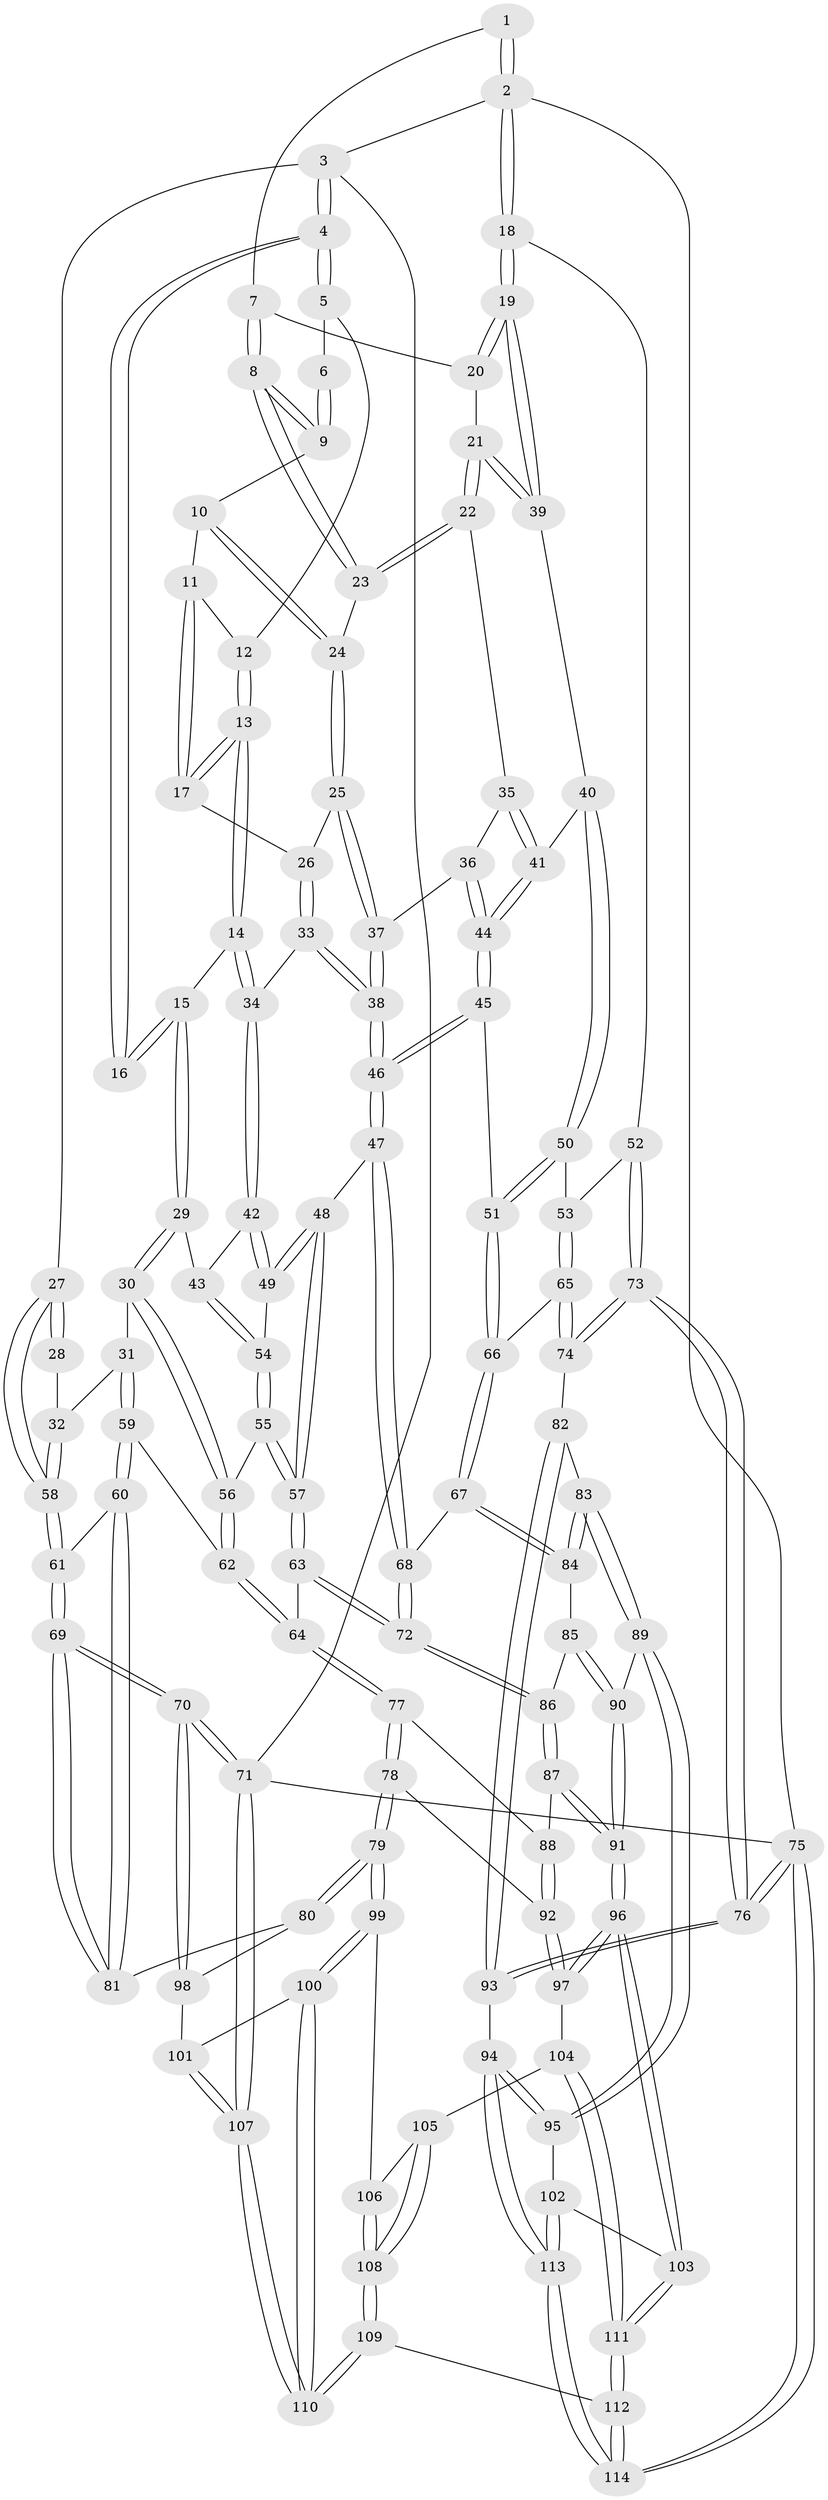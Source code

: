 // Generated by graph-tools (version 1.1) at 2025/51/03/09/25 03:51:08]
// undirected, 114 vertices, 282 edges
graph export_dot {
graph [start="1"]
  node [color=gray90,style=filled];
  1 [pos="+0.9934201991559045+0"];
  2 [pos="+1+0"];
  3 [pos="+0+0"];
  4 [pos="+0.18810195401131066+0"];
  5 [pos="+0.41108154918530826+0"];
  6 [pos="+0.6833851598946549+0"];
  7 [pos="+0.8333376719843983+0.06977017979167667"];
  8 [pos="+0.8267556126713684+0.07553187832310566"];
  9 [pos="+0.6835254878258+0.025461278550539024"];
  10 [pos="+0.6580941711124952+0.06613116583825332"];
  11 [pos="+0.5761867290210679+0.06931108369282996"];
  12 [pos="+0.45311211315259564+0"];
  13 [pos="+0.4540783238995784+0.15132309200658195"];
  14 [pos="+0.4535457219597044+0.15192863091786363"];
  15 [pos="+0.3741011517837786+0.17102973643144573"];
  16 [pos="+0.313821911781736+0.10581541303670587"];
  17 [pos="+0.526937140739499+0.13048495212857317"];
  18 [pos="+1+0.10678000125396314"];
  19 [pos="+1+0.11560139719808608"];
  20 [pos="+0.8600130267479182+0.07921809147934394"];
  21 [pos="+0.9696596327155398+0.19560664286288793"];
  22 [pos="+0.809307824684214+0.16695904695136604"];
  23 [pos="+0.8063338302541516+0.15967746739205077"];
  24 [pos="+0.6753272110629693+0.14220232222830811"];
  25 [pos="+0.6549328265509549+0.18186848081428594"];
  26 [pos="+0.5889024425229065+0.17721807251403726"];
  27 [pos="+0+0"];
  28 [pos="+0.25762881493990275+0.14261496821456576"];
  29 [pos="+0.3546518657255574+0.22054895563840643"];
  30 [pos="+0.18830154851219225+0.31162638750009725"];
  31 [pos="+0.1814181083388478+0.3107535357509051"];
  32 [pos="+0.10197105760689995+0.2672414334308421"];
  33 [pos="+0.5477926307710386+0.24316778515295193"];
  34 [pos="+0.5075894486246015+0.24673146225792247"];
  35 [pos="+0.8054076089864609+0.190939172079477"];
  36 [pos="+0.729765127996422+0.24837850373677453"];
  37 [pos="+0.6623446283401236+0.23068488185080824"];
  38 [pos="+0.6311785528512212+0.28485648238043115"];
  39 [pos="+0.9913727378798908+0.2033169620054413"];
  40 [pos="+0.9018982679927825+0.2949821191302362"];
  41 [pos="+0.8383647828583193+0.27980309011792015"];
  42 [pos="+0.5049945950944891+0.2554938939594133"];
  43 [pos="+0.40416980032802974+0.31178618978253886"];
  44 [pos="+0.7665985542144713+0.3403789574541149"];
  45 [pos="+0.7493037425050748+0.38352459571781267"];
  46 [pos="+0.6311619333521101+0.4199495439292137"];
  47 [pos="+0.6304437584823183+0.42071830677980676"];
  48 [pos="+0.6070628184495211+0.4308693299655787"];
  49 [pos="+0.5259765458567676+0.3514610763294325"];
  50 [pos="+0.9165244321978738+0.3708729628476245"];
  51 [pos="+0.8202926289843776+0.42342839037684804"];
  52 [pos="+1+0.3697774583466071"];
  53 [pos="+0.9763676822380772+0.40617711695366837"];
  54 [pos="+0.40550795821287894+0.33857922454407346"];
  55 [pos="+0.38874718562654076+0.3699652367096528"];
  56 [pos="+0.30340482216463077+0.3983570025575996"];
  57 [pos="+0.514449374619653+0.5387053322213051"];
  58 [pos="+0+0.1875009299975612"];
  59 [pos="+0.17278946850034943+0.5578718453341186"];
  60 [pos="+0.154298479234942+0.5754113741292022"];
  61 [pos="+0+0.45421165325358137"];
  62 [pos="+0.30862161926334486+0.5181968282962359"];
  63 [pos="+0.5063562880149561+0.5589387859744468"];
  64 [pos="+0.4192183895086034+0.5841701149023355"];
  65 [pos="+0.9006349653177487+0.5634448582106879"];
  66 [pos="+0.8620468554864247+0.5576398141593759"];
  67 [pos="+0.7855845208671468+0.5968795694379563"];
  68 [pos="+0.7519367509938641+0.560517420926569"];
  69 [pos="+0+0.6390470961772693"];
  70 [pos="+0+0.9061674973589506"];
  71 [pos="+0+1"];
  72 [pos="+0.5218981909663647+0.5803233537334066"];
  73 [pos="+1+0.6517218971654879"];
  74 [pos="+0.9133937884704538+0.5722660740555053"];
  75 [pos="+1+1"];
  76 [pos="+1+0.7860996212531689"];
  77 [pos="+0.3584227967057152+0.6866707487796581"];
  78 [pos="+0.26506521396590027+0.774737648962539"];
  79 [pos="+0.25345650841848644+0.7796368638334713"];
  80 [pos="+0.17627477994965995+0.7197837306339977"];
  81 [pos="+0.1695051636483051+0.7033393187666218"];
  82 [pos="+0.9034897271401077+0.7517095153735533"];
  83 [pos="+0.8785273419643265+0.7539921840540492"];
  84 [pos="+0.7511870515416954+0.6571439944050719"];
  85 [pos="+0.7396181231338171+0.6646442649893557"];
  86 [pos="+0.577800747123098+0.6597782803179215"];
  87 [pos="+0.5659710018326962+0.7333653401515704"];
  88 [pos="+0.4758382789959267+0.7696133187110903"];
  89 [pos="+0.7971387388327005+0.8439728022026216"];
  90 [pos="+0.7340927587157072+0.796663007119821"];
  91 [pos="+0.6060458594030957+0.8504332148937503"];
  92 [pos="+0.43588569875470834+0.8329037283934005"];
  93 [pos="+1+0.8229794235698791"];
  94 [pos="+0.8755925215716002+0.9564458340240335"];
  95 [pos="+0.8102250758719868+0.8986750935329375"];
  96 [pos="+0.5943169349706634+0.8975843846707279"];
  97 [pos="+0.45869555624937774+0.8732359503760166"];
  98 [pos="+0+0.8182643965708596"];
  99 [pos="+0.25093209983611686+0.8032755540578781"];
  100 [pos="+0.20952157864933174+0.8636074184888576"];
  101 [pos="+0.13878164841840507+0.8971422012252028"];
  102 [pos="+0.7006393931951762+0.9341638574865166"];
  103 [pos="+0.6025652839203663+0.9262163865440112"];
  104 [pos="+0.4250081245630796+0.9176598442875"];
  105 [pos="+0.41751305964583757+0.9242089548819961"];
  106 [pos="+0.3032592018252503+0.8813745103904091"];
  107 [pos="+0+1"];
  108 [pos="+0.364113729693025+1"];
  109 [pos="+0.3641612137928636+1"];
  110 [pos="+0.21253369767040003+1"];
  111 [pos="+0.5761625974181939+1"];
  112 [pos="+0.5446433227453487+1"];
  113 [pos="+0.8611410427040774+1"];
  114 [pos="+0.8648916627635014+1"];
  1 -- 2;
  1 -- 2;
  1 -- 7;
  2 -- 3;
  2 -- 18;
  2 -- 18;
  2 -- 75;
  3 -- 4;
  3 -- 4;
  3 -- 27;
  3 -- 71;
  4 -- 5;
  4 -- 5;
  4 -- 16;
  4 -- 16;
  5 -- 6;
  5 -- 12;
  6 -- 9;
  6 -- 9;
  7 -- 8;
  7 -- 8;
  7 -- 20;
  8 -- 9;
  8 -- 9;
  8 -- 23;
  8 -- 23;
  9 -- 10;
  10 -- 11;
  10 -- 24;
  10 -- 24;
  11 -- 12;
  11 -- 17;
  11 -- 17;
  12 -- 13;
  12 -- 13;
  13 -- 14;
  13 -- 14;
  13 -- 17;
  13 -- 17;
  14 -- 15;
  14 -- 34;
  14 -- 34;
  15 -- 16;
  15 -- 16;
  15 -- 29;
  15 -- 29;
  17 -- 26;
  18 -- 19;
  18 -- 19;
  18 -- 52;
  19 -- 20;
  19 -- 20;
  19 -- 39;
  19 -- 39;
  20 -- 21;
  21 -- 22;
  21 -- 22;
  21 -- 39;
  21 -- 39;
  22 -- 23;
  22 -- 23;
  22 -- 35;
  23 -- 24;
  24 -- 25;
  24 -- 25;
  25 -- 26;
  25 -- 37;
  25 -- 37;
  26 -- 33;
  26 -- 33;
  27 -- 28;
  27 -- 28;
  27 -- 58;
  27 -- 58;
  28 -- 32;
  29 -- 30;
  29 -- 30;
  29 -- 43;
  30 -- 31;
  30 -- 56;
  30 -- 56;
  31 -- 32;
  31 -- 59;
  31 -- 59;
  32 -- 58;
  32 -- 58;
  33 -- 34;
  33 -- 38;
  33 -- 38;
  34 -- 42;
  34 -- 42;
  35 -- 36;
  35 -- 41;
  35 -- 41;
  36 -- 37;
  36 -- 44;
  36 -- 44;
  37 -- 38;
  37 -- 38;
  38 -- 46;
  38 -- 46;
  39 -- 40;
  40 -- 41;
  40 -- 50;
  40 -- 50;
  41 -- 44;
  41 -- 44;
  42 -- 43;
  42 -- 49;
  42 -- 49;
  43 -- 54;
  43 -- 54;
  44 -- 45;
  44 -- 45;
  45 -- 46;
  45 -- 46;
  45 -- 51;
  46 -- 47;
  46 -- 47;
  47 -- 48;
  47 -- 68;
  47 -- 68;
  48 -- 49;
  48 -- 49;
  48 -- 57;
  48 -- 57;
  49 -- 54;
  50 -- 51;
  50 -- 51;
  50 -- 53;
  51 -- 66;
  51 -- 66;
  52 -- 53;
  52 -- 73;
  52 -- 73;
  53 -- 65;
  53 -- 65;
  54 -- 55;
  54 -- 55;
  55 -- 56;
  55 -- 57;
  55 -- 57;
  56 -- 62;
  56 -- 62;
  57 -- 63;
  57 -- 63;
  58 -- 61;
  58 -- 61;
  59 -- 60;
  59 -- 60;
  59 -- 62;
  60 -- 61;
  60 -- 81;
  60 -- 81;
  61 -- 69;
  61 -- 69;
  62 -- 64;
  62 -- 64;
  63 -- 64;
  63 -- 72;
  63 -- 72;
  64 -- 77;
  64 -- 77;
  65 -- 66;
  65 -- 74;
  65 -- 74;
  66 -- 67;
  66 -- 67;
  67 -- 68;
  67 -- 84;
  67 -- 84;
  68 -- 72;
  68 -- 72;
  69 -- 70;
  69 -- 70;
  69 -- 81;
  69 -- 81;
  70 -- 71;
  70 -- 71;
  70 -- 98;
  70 -- 98;
  71 -- 107;
  71 -- 107;
  71 -- 75;
  72 -- 86;
  72 -- 86;
  73 -- 74;
  73 -- 74;
  73 -- 76;
  73 -- 76;
  74 -- 82;
  75 -- 76;
  75 -- 76;
  75 -- 114;
  75 -- 114;
  76 -- 93;
  76 -- 93;
  77 -- 78;
  77 -- 78;
  77 -- 88;
  78 -- 79;
  78 -- 79;
  78 -- 92;
  79 -- 80;
  79 -- 80;
  79 -- 99;
  79 -- 99;
  80 -- 81;
  80 -- 98;
  82 -- 83;
  82 -- 93;
  82 -- 93;
  83 -- 84;
  83 -- 84;
  83 -- 89;
  83 -- 89;
  84 -- 85;
  85 -- 86;
  85 -- 90;
  85 -- 90;
  86 -- 87;
  86 -- 87;
  87 -- 88;
  87 -- 91;
  87 -- 91;
  88 -- 92;
  88 -- 92;
  89 -- 90;
  89 -- 95;
  89 -- 95;
  90 -- 91;
  90 -- 91;
  91 -- 96;
  91 -- 96;
  92 -- 97;
  92 -- 97;
  93 -- 94;
  94 -- 95;
  94 -- 95;
  94 -- 113;
  94 -- 113;
  95 -- 102;
  96 -- 97;
  96 -- 97;
  96 -- 103;
  96 -- 103;
  97 -- 104;
  98 -- 101;
  99 -- 100;
  99 -- 100;
  99 -- 106;
  100 -- 101;
  100 -- 110;
  100 -- 110;
  101 -- 107;
  101 -- 107;
  102 -- 103;
  102 -- 113;
  102 -- 113;
  103 -- 111;
  103 -- 111;
  104 -- 105;
  104 -- 111;
  104 -- 111;
  105 -- 106;
  105 -- 108;
  105 -- 108;
  106 -- 108;
  106 -- 108;
  107 -- 110;
  107 -- 110;
  108 -- 109;
  108 -- 109;
  109 -- 110;
  109 -- 110;
  109 -- 112;
  111 -- 112;
  111 -- 112;
  112 -- 114;
  112 -- 114;
  113 -- 114;
  113 -- 114;
}
